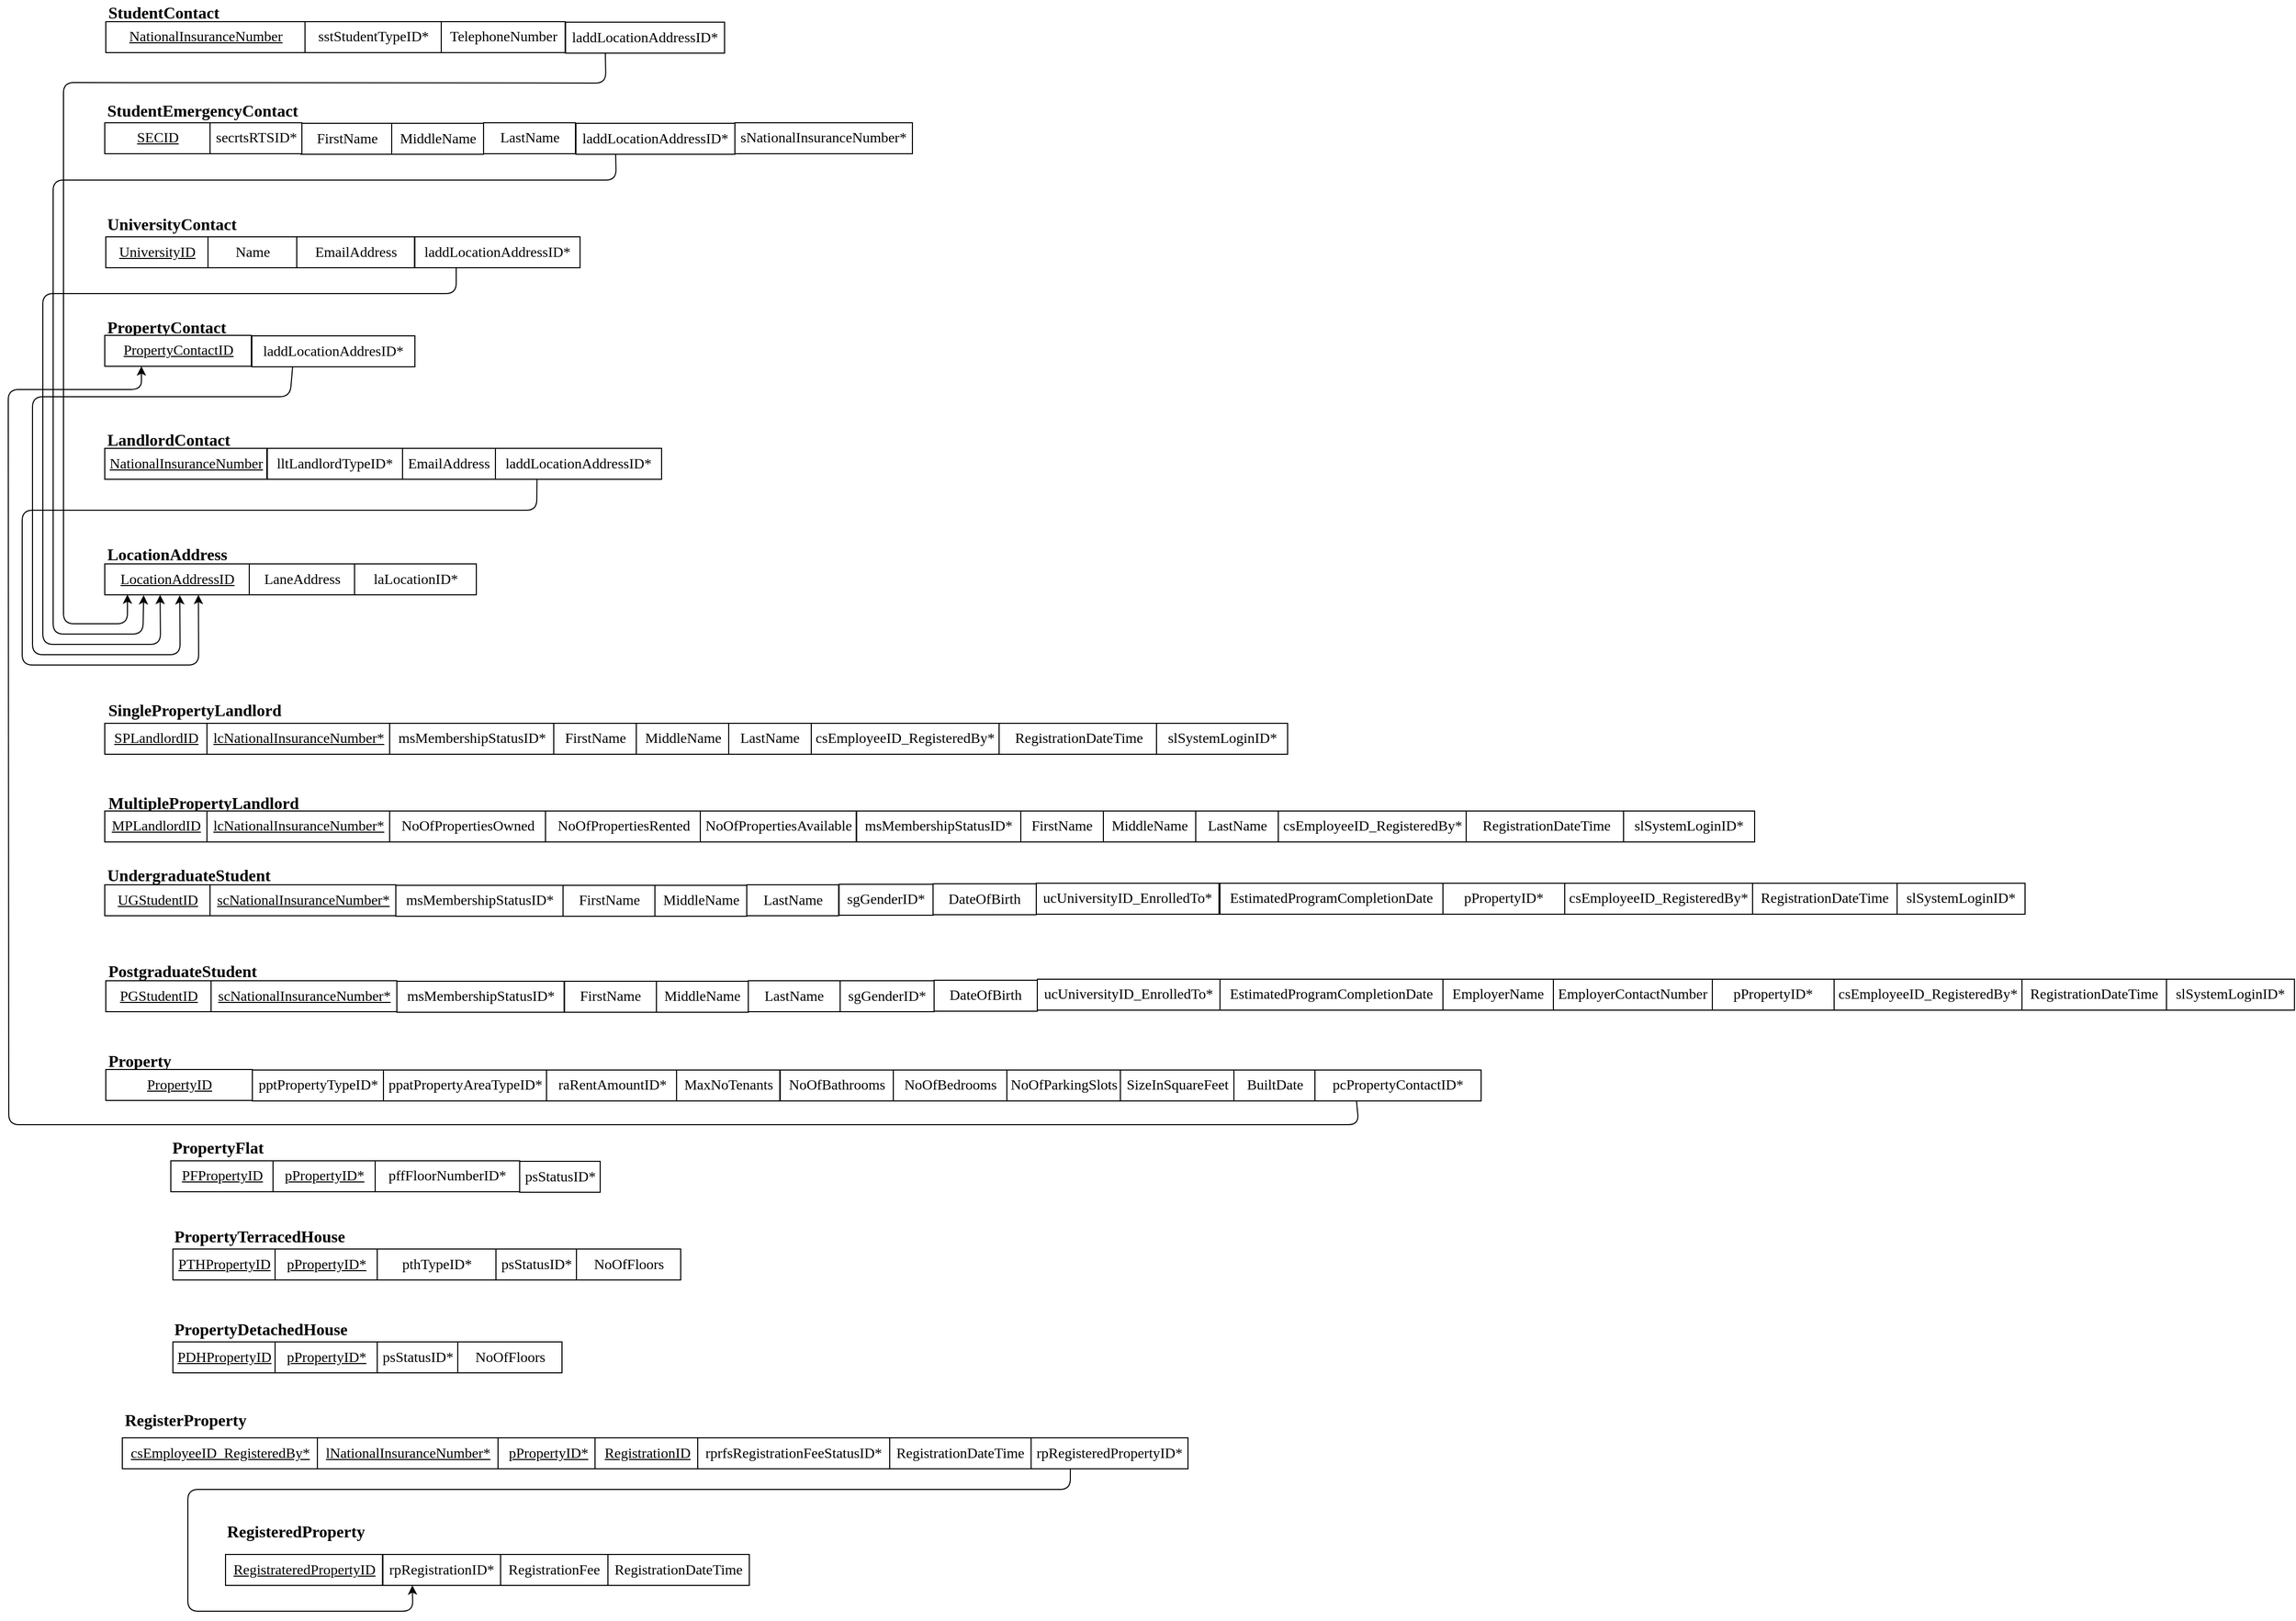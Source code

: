 <mxfile version="12.2.2" type="device" pages="1"><diagram id="bx-ZTYG9bVRK6xC262lA" name="Page-1"><mxGraphModel dx="2988" dy="1988" grid="1" gridSize="10" guides="1" tooltips="1" connect="1" arrows="1" fold="1" page="1" pageScale="1" pageWidth="2250" pageHeight="1600" math="0" shadow="0"><root><mxCell id="0"/><mxCell id="1" parent="0"/><mxCell id="YUfw-_Tl5xdvij3FZmts-1" value="&lt;font style=&quot;font-size: 16px&quot; face=&quot;Times New Roman&quot;&gt;StudentContact&lt;/font&gt;" style="text;html=1;resizable=0;points=[];autosize=1;align=left;verticalAlign=top;spacingTop=-4;fontSize=16;fontStyle=1" parent="1" vertex="1"><mxGeometry x="111.5" y="17" width="110" height="20" as="geometry"/></mxCell><mxCell id="YUfw-_Tl5xdvij3FZmts-2" value="&lt;u&gt;NationalInsuranceNumber&lt;/u&gt;" style="rounded=0;whiteSpace=wrap;html=1;fontSize=14;fontFamily=Times New Roman;" parent="1" vertex="1"><mxGeometry x="111.5" y="38" width="193" height="30" as="geometry"/></mxCell><mxCell id="YUfw-_Tl5xdvij3FZmts-3" value="FirstName" style="rounded=0;whiteSpace=wrap;html=1;fontSize=14;fontFamily=Times New Roman;" parent="1" vertex="1"><mxGeometry x="554.5" y="875" width="89" height="30" as="geometry"/></mxCell><mxCell id="YUfw-_Tl5xdvij3FZmts-4" value="MiddleName" style="rounded=0;whiteSpace=wrap;html=1;fontSize=14;fontFamily=Times New Roman;" parent="1" vertex="1"><mxGeometry x="643.5" y="875" width="89" height="30" as="geometry"/></mxCell><mxCell id="YUfw-_Tl5xdvij3FZmts-5" value="LastName" style="rounded=0;whiteSpace=wrap;html=1;fontSize=14;fontFamily=Times New Roman;" parent="1" vertex="1"><mxGeometry x="732.5" y="874.5" width="89" height="30" as="geometry"/></mxCell><mxCell id="YUfw-_Tl5xdvij3FZmts-6" value="TelephoneNumber" style="rounded=0;whiteSpace=wrap;html=1;fontSize=14;fontFamily=Times New Roman;" parent="1" vertex="1"><mxGeometry x="436.5" y="38" width="120" height="30" as="geometry"/></mxCell><mxCell id="YUfw-_Tl5xdvij3FZmts-7" value="DateOfBirth" style="rounded=0;whiteSpace=wrap;html=1;fontSize=14;fontFamily=Times New Roman;" parent="1" vertex="1"><mxGeometry x="913" y="873.5" width="100" height="30" as="geometry"/></mxCell><mxCell id="YUfw-_Tl5xdvij3FZmts-8" value="EstimatedProgramCompletionDate" style="rounded=0;whiteSpace=wrap;html=1;fontSize=14;fontFamily=Times New Roman;" parent="1" vertex="1"><mxGeometry x="1191" y="873" width="216" height="30" as="geometry"/></mxCell><mxCell id="YUfw-_Tl5xdvij3FZmts-9" value="laddLocationAddressID*" style="rounded=0;whiteSpace=wrap;html=1;fontSize=14;fontFamily=Times New Roman;" parent="1" vertex="1"><mxGeometry x="557" y="38.5" width="154" height="30" as="geometry"/></mxCell><mxCell id="YUfw-_Tl5xdvij3FZmts-10" value="msMembershipStatusID*" style="rounded=0;whiteSpace=wrap;html=1;fontSize=14;fontFamily=Times New Roman;" parent="1" vertex="1"><mxGeometry x="393.5" y="968" width="162" height="30" as="geometry"/></mxCell><mxCell id="YUfw-_Tl5xdvij3FZmts-11" value="ucUniversityID_EnrolledTo*" style="rounded=0;whiteSpace=wrap;html=1;fontSize=14;fontFamily=Times New Roman;" parent="1" vertex="1"><mxGeometry x="1014" y="966" width="177" height="30" as="geometry"/></mxCell><mxCell id="YUfw-_Tl5xdvij3FZmts-12" value="csEmployeeID_RegisteredBy*" style="rounded=0;whiteSpace=wrap;html=1;fontSize=14;fontFamily=Times New Roman;" parent="1" vertex="1"><mxGeometry x="1525" y="873" width="182" height="30" as="geometry"/></mxCell><mxCell id="YUfw-_Tl5xdvij3FZmts-13" value="RegistrationDateTime" style="rounded=0;whiteSpace=wrap;html=1;fontSize=14;fontFamily=Times New Roman;" parent="1" vertex="1"><mxGeometry x="1707" y="873" width="140" height="30" as="geometry"/></mxCell><mxCell id="YUfw-_Tl5xdvij3FZmts-14" value="slSystemLoginID*" style="rounded=0;whiteSpace=wrap;html=1;fontSize=14;fontFamily=Times New Roman;" parent="1" vertex="1"><mxGeometry x="1847" y="873" width="124" height="30" as="geometry"/></mxCell><mxCell id="YUfw-_Tl5xdvij3FZmts-15" value="sstStudentTypeID*" style="rounded=0;whiteSpace=wrap;html=1;fontSize=14;fontFamily=Times New Roman;" parent="1" vertex="1"><mxGeometry x="304.5" y="38" width="132" height="30" as="geometry"/></mxCell><mxCell id="YUfw-_Tl5xdvij3FZmts-16" value="sgGenderID*" style="rounded=0;whiteSpace=wrap;html=1;fontSize=14;fontFamily=Times New Roman;" parent="1" vertex="1"><mxGeometry x="822" y="874" width="91" height="30" as="geometry"/></mxCell><mxCell id="YUfw-_Tl5xdvij3FZmts-18" value="&lt;font style=&quot;font-size: 16px&quot; face=&quot;Times New Roman&quot;&gt;LocationAddress&lt;/font&gt;" style="text;html=1;resizable=0;points=[];autosize=1;align=left;verticalAlign=top;spacingTop=-4;fontSize=16;fontStyle=1" parent="1" vertex="1"><mxGeometry x="110.5" y="541.5" width="120" height="20" as="geometry"/></mxCell><mxCell id="YUfw-_Tl5xdvij3FZmts-19" value="&lt;u&gt;LocationAddressID&lt;/u&gt;" style="rounded=0;whiteSpace=wrap;html=1;fontSize=14;fontFamily=Times New Roman;" parent="1" vertex="1"><mxGeometry x="110.5" y="563.5" width="140" height="30" as="geometry"/></mxCell><mxCell id="YUfw-_Tl5xdvij3FZmts-20" value="laLocationID*" style="rounded=0;whiteSpace=wrap;html=1;fontSize=14;fontFamily=Times New Roman;" parent="1" vertex="1"><mxGeometry x="352.5" y="563.5" width="118" height="30" as="geometry"/></mxCell><mxCell id="YUfw-_Tl5xdvij3FZmts-21" value="" style="endArrow=classic;html=1;entryX=0.157;entryY=0.989;entryDx=0;entryDy=0;exitX=0.25;exitY=1;exitDx=0;exitDy=0;entryPerimeter=0;" parent="1" source="YUfw-_Tl5xdvij3FZmts-9" target="YUfw-_Tl5xdvij3FZmts-19" edge="1"><mxGeometry width="50" height="50" relative="1" as="geometry"><mxPoint x="280.5" y="261.5" as="sourcePoint"/><mxPoint x="330.5" y="211.5" as="targetPoint"/><Array as="points"><mxPoint x="596" y="97.5"/><mxPoint x="70.5" y="97"/><mxPoint x="70.5" y="621.5"/><mxPoint x="132.5" y="621.5"/></Array></mxGeometry></mxCell><mxCell id="YUfw-_Tl5xdvij3FZmts-22" value="&lt;font style=&quot;font-size: 16px&quot; face=&quot;Times New Roman&quot;&gt;StudentEmergencyContact&lt;/font&gt;" style="text;html=1;resizable=0;points=[];autosize=1;align=left;verticalAlign=top;spacingTop=-4;fontSize=16;fontStyle=1" parent="1" vertex="1"><mxGeometry x="110.5" y="111.5" width="190" height="20" as="geometry"/></mxCell><mxCell id="YUfw-_Tl5xdvij3FZmts-23" value="&lt;u&gt;SECID&lt;/u&gt;" style="rounded=0;whiteSpace=wrap;html=1;fontSize=14;fontFamily=Times New Roman;" parent="1" vertex="1"><mxGeometry x="110.5" y="136" width="102" height="30" as="geometry"/></mxCell><mxCell id="YUfw-_Tl5xdvij3FZmts-24" value="FirstName" style="rounded=0;whiteSpace=wrap;html=1;fontSize=14;fontFamily=Times New Roman;" parent="1" vertex="1"><mxGeometry x="300.5" y="136.5" width="89" height="30" as="geometry"/></mxCell><mxCell id="YUfw-_Tl5xdvij3FZmts-25" value="MiddleName" style="rounded=0;whiteSpace=wrap;html=1;fontSize=14;fontFamily=Times New Roman;" parent="1" vertex="1"><mxGeometry x="388.5" y="136.5" width="89" height="30" as="geometry"/></mxCell><mxCell id="YUfw-_Tl5xdvij3FZmts-26" value="LastName" style="rounded=0;whiteSpace=wrap;html=1;fontSize=14;fontFamily=Times New Roman;" parent="1" vertex="1"><mxGeometry x="477.5" y="136" width="89" height="30" as="geometry"/></mxCell><mxCell id="YUfw-_Tl5xdvij3FZmts-28" value="sNationalInsuranceNumber*" style="rounded=0;whiteSpace=wrap;html=1;fontSize=14;fontFamily=Times New Roman;" parent="1" vertex="1"><mxGeometry x="721" y="136" width="172" height="30" as="geometry"/></mxCell><mxCell id="YUfw-_Tl5xdvij3FZmts-29" value="secrtsRTSID*" style="rounded=0;whiteSpace=wrap;html=1;fontSize=14;fontFamily=Times New Roman;" parent="1" vertex="1"><mxGeometry x="212.5" y="136" width="89" height="30" as="geometry"/></mxCell><mxCell id="YUfw-_Tl5xdvij3FZmts-30" value="laddLocationAddressID*" style="rounded=0;whiteSpace=wrap;html=1;fontSize=14;fontFamily=Times New Roman;" parent="1" vertex="1"><mxGeometry x="567" y="136.5" width="154" height="30" as="geometry"/></mxCell><mxCell id="YUfw-_Tl5xdvij3FZmts-31" value="" style="endArrow=classic;html=1;exitX=0.25;exitY=1;exitDx=0;exitDy=0;entryX=0.269;entryY=1.011;entryDx=0;entryDy=0;entryPerimeter=0;" parent="1" source="YUfw-_Tl5xdvij3FZmts-30" target="YUfw-_Tl5xdvij3FZmts-19" edge="1"><mxGeometry width="50" height="50" relative="1" as="geometry"><mxPoint x="660.5" y="191.5" as="sourcePoint"/><mxPoint x="260.5" y="231.5" as="targetPoint"/><Array as="points"><mxPoint x="606" y="191.5"/><mxPoint x="60.5" y="191.5"/><mxPoint x="60.5" y="631.5"/><mxPoint x="147.5" y="631.5"/></Array></mxGeometry></mxCell><mxCell id="YUfw-_Tl5xdvij3FZmts-32" value="LaneAddress" style="rounded=0;whiteSpace=wrap;html=1;fontSize=14;fontFamily=Times New Roman;" parent="1" vertex="1"><mxGeometry x="250.5" y="563.5" width="102" height="30" as="geometry"/></mxCell><mxCell id="YUfw-_Tl5xdvij3FZmts-33" value="&lt;u&gt;UniversityID&lt;/u&gt;" style="rounded=0;whiteSpace=wrap;html=1;fontSize=14;fontFamily=Times New Roman;" parent="1" vertex="1"><mxGeometry x="111.5" y="246.5" width="99" height="30" as="geometry"/></mxCell><mxCell id="YUfw-_Tl5xdvij3FZmts-34" value="&lt;font style=&quot;font-size: 16px&quot; face=&quot;Times New Roman&quot;&gt;UniversityContact&lt;/font&gt;" style="text;html=1;resizable=0;points=[];autosize=1;align=left;verticalAlign=top;spacingTop=-4;fontSize=16;fontStyle=1" parent="1" vertex="1"><mxGeometry x="110.5" y="221.5" width="130" height="20" as="geometry"/></mxCell><mxCell id="YUfw-_Tl5xdvij3FZmts-35" value="Name" style="rounded=0;whiteSpace=wrap;html=1;fontSize=14;fontFamily=Times New Roman;" parent="1" vertex="1"><mxGeometry x="210.5" y="246.5" width="86" height="30" as="geometry"/></mxCell><mxCell id="YUfw-_Tl5xdvij3FZmts-36" value="EmailAddress" style="rounded=0;whiteSpace=wrap;html=1;fontSize=14;fontFamily=Times New Roman;" parent="1" vertex="1"><mxGeometry x="296.5" y="246.5" width="114" height="30" as="geometry"/></mxCell><mxCell id="YUfw-_Tl5xdvij3FZmts-38" value="laddLocationAddressID*" style="rounded=0;whiteSpace=wrap;html=1;fontSize=14;fontFamily=Times New Roman;" parent="1" vertex="1"><mxGeometry x="411" y="246.5" width="160" height="30" as="geometry"/></mxCell><mxCell id="YUfw-_Tl5xdvij3FZmts-39" value="" style="endArrow=classic;html=1;exitX=0.25;exitY=1;exitDx=0;exitDy=0;entryX=0.383;entryY=1;entryDx=0;entryDy=0;entryPerimeter=0;" parent="1" source="YUfw-_Tl5xdvij3FZmts-38" target="YUfw-_Tl5xdvij3FZmts-19" edge="1"><mxGeometry width="50" height="50" relative="1" as="geometry"><mxPoint x="360.5" y="351.5" as="sourcePoint"/><mxPoint x="470.5" y="371.5" as="targetPoint"/><Array as="points"><mxPoint x="451" y="301.5"/><mxPoint x="50.5" y="301.5"/><mxPoint x="50.5" y="641.5"/><mxPoint x="164.5" y="641.5"/></Array></mxGeometry></mxCell><mxCell id="YUfw-_Tl5xdvij3FZmts-76" value="&lt;font style=&quot;font-size: 16px&quot; face=&quot;Times New Roman&quot;&gt;PropertyContact&lt;/font&gt;" style="text;html=1;resizable=0;points=[];autosize=1;align=left;verticalAlign=top;spacingTop=-4;fontSize=16;fontStyle=1" parent="1" vertex="1"><mxGeometry x="110.5" y="321.5" width="120" height="20" as="geometry"/></mxCell><mxCell id="YUfw-_Tl5xdvij3FZmts-77" value="&lt;u&gt;PropertyContactID&lt;/u&gt;" style="rounded=0;whiteSpace=wrap;html=1;fontSize=14;fontFamily=Times New Roman;" parent="1" vertex="1"><mxGeometry x="110.5" y="342" width="142" height="30" as="geometry"/></mxCell><mxCell id="YUfw-_Tl5xdvij3FZmts-90" value="laddLocationAddresID*" style="rounded=0;whiteSpace=wrap;html=1;fontSize=14;fontFamily=Times New Roman;" parent="1" vertex="1"><mxGeometry x="253" y="342.5" width="158" height="30" as="geometry"/></mxCell><mxCell id="YUfw-_Tl5xdvij3FZmts-91" value="" style="endArrow=classic;html=1;exitX=0.25;exitY=1;exitDx=0;exitDy=0;entryX=0.519;entryY=1.011;entryDx=0;entryDy=0;entryPerimeter=0;" parent="1" source="YUfw-_Tl5xdvij3FZmts-90" target="YUfw-_Tl5xdvij3FZmts-19" edge="1"><mxGeometry width="50" height="50" relative="1" as="geometry"><mxPoint x="1150.5" y="441.5" as="sourcePoint"/><mxPoint x="200.5" y="621.5" as="targetPoint"/><Array as="points"><mxPoint x="290" y="401.5"/><mxPoint x="40.5" y="401.5"/><mxPoint x="40.5" y="651.5"/><mxPoint x="183.5" y="651.5"/></Array></mxGeometry></mxCell><mxCell id="YUfw-_Tl5xdvij3FZmts-92" value="&lt;font face=&quot;Times New Roman&quot;&gt;LandlordContact&lt;/font&gt;" style="text;html=1;resizable=0;points=[];autosize=1;align=left;verticalAlign=top;spacingTop=-4;fontSize=16;fontStyle=1" parent="1" vertex="1"><mxGeometry x="110.5" y="430.5" width="120" height="20" as="geometry"/></mxCell><mxCell id="YUfw-_Tl5xdvij3FZmts-93" value="&lt;u&gt;NationalInsuranceNumber&lt;/u&gt;" style="rounded=0;whiteSpace=wrap;html=1;fontSize=14;fontFamily=Times New Roman;" parent="1" vertex="1"><mxGeometry x="110.5" y="451.5" width="157" height="30" as="geometry"/></mxCell><mxCell id="YUfw-_Tl5xdvij3FZmts-97" value="EmailAddress" style="rounded=0;whiteSpace=wrap;html=1;fontSize=14;fontFamily=Times New Roman;" parent="1" vertex="1"><mxGeometry x="399" y="451.5" width="90" height="30" as="geometry"/></mxCell><mxCell id="YUfw-_Tl5xdvij3FZmts-100" value="laddLocationAddressID*" style="rounded=0;whiteSpace=wrap;html=1;fontSize=14;fontFamily=Times New Roman;" parent="1" vertex="1"><mxGeometry x="489" y="451.5" width="161" height="30" as="geometry"/></mxCell><mxCell id="YUfw-_Tl5xdvij3FZmts-103" value="lltLandlordTypeID*" style="rounded=0;whiteSpace=wrap;html=1;fontSize=14;fontFamily=Times New Roman;" parent="1" vertex="1"><mxGeometry x="268" y="451.5" width="131" height="30" as="geometry"/></mxCell><mxCell id="YUfw-_Tl5xdvij3FZmts-105" value="" style="endArrow=classic;html=1;exitX=0.25;exitY=1;exitDx=0;exitDy=0;entryX=0.648;entryY=1;entryDx=0;entryDy=0;entryPerimeter=0;" parent="1" source="YUfw-_Tl5xdvij3FZmts-100" target="YUfw-_Tl5xdvij3FZmts-19" edge="1"><mxGeometry width="50" height="50" relative="1" as="geometry"><mxPoint x="900.5" y="581.5" as="sourcePoint"/><mxPoint x="220.5" y="661.5" as="targetPoint"/><Array as="points"><mxPoint x="529" y="511.5"/><mxPoint x="30.5" y="511.5"/><mxPoint x="30.5" y="661.5"/><mxPoint x="201.5" y="661.5"/></Array></mxGeometry></mxCell><mxCell id="YUfw-_Tl5xdvij3FZmts-106" value="EmployerName" style="rounded=0;whiteSpace=wrap;html=1;fontSize=14;fontFamily=Times New Roman;" parent="1" vertex="1"><mxGeometry x="1407" y="966" width="107" height="30" as="geometry"/></mxCell><mxCell id="YUfw-_Tl5xdvij3FZmts-107" value="EmployerContactNumber" style="rounded=0;whiteSpace=wrap;html=1;fontSize=14;fontFamily=Times New Roman;" parent="1" vertex="1"><mxGeometry x="1514" y="966" width="154" height="30" as="geometry"/></mxCell><mxCell id="YUfw-_Tl5xdvij3FZmts-108" value="&lt;font style=&quot;font-size: 16px&quot; face=&quot;Times New Roman&quot;&gt;UndergraduateStudent&lt;/font&gt;" style="text;html=1;resizable=0;points=[];autosize=1;align=left;verticalAlign=top;spacingTop=-4;fontSize=16;fontStyle=1" parent="1" vertex="1"><mxGeometry x="110.5" y="853" width="160" height="20" as="geometry"/></mxCell><mxCell id="YUfw-_Tl5xdvij3FZmts-109" value="&lt;u&gt;UGStudentID&lt;/u&gt;" style="rounded=0;whiteSpace=wrap;html=1;fontSize=14;fontFamily=Times New Roman;" parent="1" vertex="1"><mxGeometry x="110.5" y="874.5" width="102" height="30" as="geometry"/></mxCell><mxCell id="YUfw-_Tl5xdvij3FZmts-110" value="&lt;span&gt;scNationalInsuranceNumber*&lt;/span&gt;" style="rounded=0;whiteSpace=wrap;html=1;fontSize=14;fontFamily=Times New Roman;fontStyle=4" parent="1" vertex="1"><mxGeometry x="212.5" y="874.5" width="180" height="30" as="geometry"/></mxCell><mxCell id="YUfw-_Tl5xdvij3FZmts-111" value="&lt;font style=&quot;font-size: 16px&quot; face=&quot;Times New Roman&quot;&gt;PostgraduateStudent&lt;/font&gt;" style="text;html=1;resizable=0;points=[];autosize=1;align=left;verticalAlign=top;spacingTop=-4;fontSize=16;fontStyle=1" parent="1" vertex="1"><mxGeometry x="111.5" y="946" width="150" height="20" as="geometry"/></mxCell><mxCell id="YUfw-_Tl5xdvij3FZmts-112" value="&lt;u&gt;PGStudentID&lt;/u&gt;" style="rounded=0;whiteSpace=wrap;html=1;fontSize=14;fontFamily=Times New Roman;" parent="1" vertex="1"><mxGeometry x="111.5" y="967.5" width="102" height="30" as="geometry"/></mxCell><mxCell id="YUfw-_Tl5xdvij3FZmts-113" value="&lt;span&gt;scNationalInsuranceNumber*&lt;/span&gt;" style="rounded=0;whiteSpace=wrap;html=1;fontSize=14;fontFamily=Times New Roman;fontStyle=4" parent="1" vertex="1"><mxGeometry x="213.5" y="967.5" width="180" height="30" as="geometry"/></mxCell><mxCell id="YUfw-_Tl5xdvij3FZmts-114" value="FirstName" style="rounded=0;whiteSpace=wrap;html=1;fontSize=14;fontFamily=Times New Roman;" parent="1" vertex="1"><mxGeometry x="556" y="968" width="89" height="30" as="geometry"/></mxCell><mxCell id="YUfw-_Tl5xdvij3FZmts-115" value="MiddleName" style="rounded=0;whiteSpace=wrap;html=1;fontSize=14;fontFamily=Times New Roman;" parent="1" vertex="1"><mxGeometry x="645" y="968" width="89" height="30" as="geometry"/></mxCell><mxCell id="YUfw-_Tl5xdvij3FZmts-116" value="LastName" style="rounded=0;whiteSpace=wrap;html=1;fontSize=14;fontFamily=Times New Roman;" parent="1" vertex="1"><mxGeometry x="734" y="967.5" width="89" height="30" as="geometry"/></mxCell><mxCell id="YUfw-_Tl5xdvij3FZmts-118" value="DateOfBirth" style="rounded=0;whiteSpace=wrap;html=1;fontSize=14;fontFamily=Times New Roman;" parent="1" vertex="1"><mxGeometry x="914" y="967" width="100" height="30" as="geometry"/></mxCell><mxCell id="YUfw-_Tl5xdvij3FZmts-119" value="sgGenderID*" style="rounded=0;whiteSpace=wrap;html=1;fontSize=14;fontFamily=Times New Roman;" parent="1" vertex="1"><mxGeometry x="823" y="967.5" width="91" height="30" as="geometry"/></mxCell><mxCell id="YUfw-_Tl5xdvij3FZmts-120" value="msMembershipStatusID*" style="rounded=0;whiteSpace=wrap;html=1;fontSize=14;fontFamily=Times New Roman;" parent="1" vertex="1"><mxGeometry x="392.5" y="875" width="162" height="30" as="geometry"/></mxCell><mxCell id="YUfw-_Tl5xdvij3FZmts-121" value="ucUniversityID_EnrolledTo*" style="rounded=0;whiteSpace=wrap;html=1;fontSize=14;fontFamily=Times New Roman;" parent="1" vertex="1"><mxGeometry x="1013" y="873" width="177" height="30" as="geometry"/></mxCell><mxCell id="YUfw-_Tl5xdvij3FZmts-122" value="EstimatedProgramCompletionDate" style="rounded=0;whiteSpace=wrap;html=1;fontSize=14;fontFamily=Times New Roman;" parent="1" vertex="1"><mxGeometry x="1191" y="966" width="216" height="30" as="geometry"/></mxCell><mxCell id="YUfw-_Tl5xdvij3FZmts-123" value="csEmployeeID_RegisteredBy*" style="rounded=0;whiteSpace=wrap;html=1;fontSize=14;fontFamily=Times New Roman;" parent="1" vertex="1"><mxGeometry x="1786" y="966" width="182" height="30" as="geometry"/></mxCell><mxCell id="YUfw-_Tl5xdvij3FZmts-124" value="RegistrationDateTime" style="rounded=0;whiteSpace=wrap;html=1;fontSize=14;fontFamily=Times New Roman;" parent="1" vertex="1"><mxGeometry x="1968" y="966" width="140" height="30" as="geometry"/></mxCell><mxCell id="YUfw-_Tl5xdvij3FZmts-125" value="slSystemLoginID*" style="rounded=0;whiteSpace=wrap;html=1;fontSize=14;fontFamily=Times New Roman;" parent="1" vertex="1"><mxGeometry x="2108" y="966" width="124" height="30" as="geometry"/></mxCell><mxCell id="YUfw-_Tl5xdvij3FZmts-126" value="&lt;font style=&quot;font-size: 16px&quot; face=&quot;Times New Roman&quot;&gt;Property&lt;/font&gt;" style="text;html=1;resizable=0;points=[];autosize=1;align=left;verticalAlign=top;spacingTop=-4;fontSize=16;fontStyle=1" parent="1" vertex="1"><mxGeometry x="111.5" y="1033" width="70" height="20" as="geometry"/></mxCell><mxCell id="YUfw-_Tl5xdvij3FZmts-127" value="&lt;u&gt;PropertyID&lt;/u&gt;" style="rounded=0;whiteSpace=wrap;html=1;fontSize=14;fontFamily=Times New Roman;" parent="1" vertex="1"><mxGeometry x="111.5" y="1053.5" width="142" height="30" as="geometry"/></mxCell><mxCell id="YUfw-_Tl5xdvij3FZmts-128" value="psStatusID*" style="rounded=0;whiteSpace=wrap;html=1;fontSize=14;fontFamily=Times New Roman;" parent="1" vertex="1"><mxGeometry x="512.5" y="1142.5" width="78" height="30" as="geometry"/></mxCell><mxCell id="YUfw-_Tl5xdvij3FZmts-129" value="raRentAmountID*" style="rounded=0;whiteSpace=wrap;html=1;fontSize=14;fontFamily=Times New Roman;" parent="1" vertex="1"><mxGeometry x="538.5" y="1054" width="127" height="30" as="geometry"/></mxCell><mxCell id="YUfw-_Tl5xdvij3FZmts-130" value="MaxNoTenants" style="rounded=0;whiteSpace=wrap;html=1;fontSize=14;fontFamily=Times New Roman;" parent="1" vertex="1"><mxGeometry x="664.5" y="1054" width="100" height="30" as="geometry"/></mxCell><mxCell id="YUfw-_Tl5xdvij3FZmts-131" value="NoOfBathrooms" style="rounded=0;whiteSpace=wrap;html=1;fontSize=14;fontFamily=Times New Roman;" parent="1" vertex="1"><mxGeometry x="765" y="1054" width="110" height="30" as="geometry"/></mxCell><mxCell id="YUfw-_Tl5xdvij3FZmts-132" value="NoOfBedrooms" style="rounded=0;whiteSpace=wrap;html=1;fontSize=14;fontFamily=Times New Roman;" parent="1" vertex="1"><mxGeometry x="874.5" y="1054" width="110" height="30" as="geometry"/></mxCell><mxCell id="YUfw-_Tl5xdvij3FZmts-133" value="ppatPropertyAreaTypeID*" style="rounded=0;whiteSpace=wrap;html=1;fontSize=14;fontFamily=Times New Roman;" parent="1" vertex="1"><mxGeometry x="380.5" y="1054" width="158" height="30" as="geometry"/></mxCell><mxCell id="YUfw-_Tl5xdvij3FZmts-134" value="NoOfParkingSlots" style="rounded=0;whiteSpace=wrap;html=1;fontSize=14;fontFamily=Times New Roman;" parent="1" vertex="1"><mxGeometry x="984.5" y="1054" width="110" height="30" as="geometry"/></mxCell><mxCell id="YUfw-_Tl5xdvij3FZmts-136" value="SizeInSquareFeet" style="rounded=0;whiteSpace=wrap;html=1;fontSize=14;fontFamily=Times New Roman;" parent="1" vertex="1"><mxGeometry x="1094.5" y="1054" width="110" height="30" as="geometry"/></mxCell><mxCell id="YUfw-_Tl5xdvij3FZmts-137" value="pptPropertyTypeID*" style="rounded=0;whiteSpace=wrap;html=1;fontSize=14;fontFamily=Times New Roman;" parent="1" vertex="1"><mxGeometry x="253.5" y="1054" width="127" height="30" as="geometry"/></mxCell><mxCell id="YUfw-_Tl5xdvij3FZmts-138" value="BuiltDate" style="rounded=0;whiteSpace=wrap;html=1;fontSize=14;fontFamily=Times New Roman;" parent="1" vertex="1"><mxGeometry x="1204.5" y="1054" width="79" height="30" as="geometry"/></mxCell><mxCell id="YUfw-_Tl5xdvij3FZmts-140" value="&lt;u&gt;PFPropertyID&lt;/u&gt;" style="rounded=0;whiteSpace=wrap;html=1;fontSize=14;fontFamily=Times New Roman;" parent="1" vertex="1"><mxGeometry x="174.5" y="1142" width="99" height="30" as="geometry"/></mxCell><mxCell id="YUfw-_Tl5xdvij3FZmts-141" value="&lt;font style=&quot;font-size: 16px&quot; face=&quot;Times New Roman&quot;&gt;PropertyFlat&lt;/font&gt;" style="text;html=1;resizable=0;points=[];autosize=1;align=left;verticalAlign=top;spacingTop=-4;fontSize=16;fontStyle=1" parent="1" vertex="1"><mxGeometry x="173.5" y="1117" width="100" height="20" as="geometry"/></mxCell><mxCell id="YUfw-_Tl5xdvij3FZmts-142" value="pffFloorNumberID*" style="rounded=0;whiteSpace=wrap;html=1;fontSize=14;fontFamily=Times New Roman;" parent="1" vertex="1"><mxGeometry x="371.5" y="1142" width="141" height="30" as="geometry"/></mxCell><mxCell id="YUfw-_Tl5xdvij3FZmts-143" value="&lt;span&gt;pPropertyID*&lt;/span&gt;" style="rounded=0;whiteSpace=wrap;html=1;fontSize=14;fontFamily=Times New Roman;fontStyle=4" parent="1" vertex="1"><mxGeometry x="273.5" y="1142" width="99" height="30" as="geometry"/></mxCell><mxCell id="YUfw-_Tl5xdvij3FZmts-144" value="&lt;u&gt;PTHPropertyID&lt;/u&gt;" style="rounded=0;whiteSpace=wrap;html=1;fontSize=14;fontFamily=Times New Roman;" parent="1" vertex="1"><mxGeometry x="176.5" y="1227.5" width="99" height="30" as="geometry"/></mxCell><mxCell id="YUfw-_Tl5xdvij3FZmts-145" value="&lt;font style=&quot;font-size: 16px&quot; face=&quot;Times New Roman&quot;&gt;PropertyTerracedHouse&lt;/font&gt;" style="text;html=1;resizable=0;points=[];autosize=1;align=left;verticalAlign=top;spacingTop=-4;fontSize=16;fontStyle=1" parent="1" vertex="1"><mxGeometry x="175.5" y="1202.5" width="170" height="20" as="geometry"/></mxCell><mxCell id="YUfw-_Tl5xdvij3FZmts-146" value="pthTypeID*" style="rounded=0;whiteSpace=wrap;html=1;fontSize=14;fontFamily=Times New Roman;" parent="1" vertex="1"><mxGeometry x="374.5" y="1227.5" width="115" height="30" as="geometry"/></mxCell><mxCell id="YUfw-_Tl5xdvij3FZmts-147" value="&lt;span&gt;pPropertyID*&lt;/span&gt;" style="rounded=0;whiteSpace=wrap;html=1;fontSize=14;fontFamily=Times New Roman;fontStyle=4" parent="1" vertex="1"><mxGeometry x="275.5" y="1227.5" width="99" height="30" as="geometry"/></mxCell><mxCell id="YUfw-_Tl5xdvij3FZmts-148" value="&lt;u&gt;PDHPropertyID&lt;/u&gt;" style="rounded=0;whiteSpace=wrap;html=1;fontSize=14;fontFamily=Times New Roman;" parent="1" vertex="1"><mxGeometry x="176.5" y="1317.5" width="99" height="30" as="geometry"/></mxCell><mxCell id="YUfw-_Tl5xdvij3FZmts-149" value="&lt;font style=&quot;font-size: 16px&quot; face=&quot;Times New Roman&quot;&gt;PropertyDetachedHouse&lt;/font&gt;" style="text;html=1;resizable=0;points=[];autosize=1;align=left;verticalAlign=top;spacingTop=-4;fontSize=16;fontStyle=1" parent="1" vertex="1"><mxGeometry x="175.5" y="1292.5" width="170" height="20" as="geometry"/></mxCell><mxCell id="YUfw-_Tl5xdvij3FZmts-150" value="&lt;span&gt;pPropertyID*&lt;/span&gt;" style="rounded=0;whiteSpace=wrap;html=1;fontSize=14;fontFamily=Times New Roman;fontStyle=4" parent="1" vertex="1"><mxGeometry x="275.5" y="1317.5" width="99" height="30" as="geometry"/></mxCell><mxCell id="YUfw-_Tl5xdvij3FZmts-151" value="psStatusID*" style="rounded=0;whiteSpace=wrap;html=1;fontSize=14;fontFamily=Times New Roman;" parent="1" vertex="1"><mxGeometry x="489.5" y="1227.5" width="78" height="30" as="geometry"/></mxCell><mxCell id="YUfw-_Tl5xdvij3FZmts-152" value="NoOfFloors" style="rounded=0;whiteSpace=wrap;html=1;fontSize=14;fontFamily=Times New Roman;" parent="1" vertex="1"><mxGeometry x="567.5" y="1227.5" width="101" height="30" as="geometry"/></mxCell><mxCell id="YUfw-_Tl5xdvij3FZmts-153" value="psStatusID*" style="rounded=0;whiteSpace=wrap;html=1;fontSize=14;fontFamily=Times New Roman;" parent="1" vertex="1"><mxGeometry x="374.5" y="1317.5" width="78" height="30" as="geometry"/></mxCell><mxCell id="YUfw-_Tl5xdvij3FZmts-154" value="NoOfFloors" style="rounded=0;whiteSpace=wrap;html=1;fontSize=14;fontFamily=Times New Roman;" parent="1" vertex="1"><mxGeometry x="452.5" y="1317.5" width="101" height="30" as="geometry"/></mxCell><mxCell id="YUfw-_Tl5xdvij3FZmts-155" value="&lt;span&gt;csEmployeeID_RegisteredBy*&lt;br&gt;&lt;/span&gt;" style="rounded=0;whiteSpace=wrap;html=1;fontSize=14;fontFamily=Times New Roman;fontStyle=4" parent="1" vertex="1"><mxGeometry x="127.5" y="1410.5" width="189" height="30" as="geometry"/></mxCell><mxCell id="YUfw-_Tl5xdvij3FZmts-156" value="lNationalInsuranceNumber*" style="rounded=0;whiteSpace=wrap;html=1;fontSize=14;fontFamily=Times New Roman;fontStyle=4" parent="1" vertex="1"><mxGeometry x="316.5" y="1410.5" width="175" height="30" as="geometry"/></mxCell><mxCell id="YUfw-_Tl5xdvij3FZmts-157" value="pPropertyID*" style="rounded=0;whiteSpace=wrap;html=1;fontSize=14;fontFamily=Times New Roman;fontStyle=4" parent="1" vertex="1"><mxGeometry x="491.5" y="1410.5" width="97" height="30" as="geometry"/></mxCell><mxCell id="YUfw-_Tl5xdvij3FZmts-158" value="&lt;font face=&quot;Times New Roman&quot;&gt;RegisterProperty&lt;/font&gt;" style="text;html=1;resizable=0;points=[];autosize=1;align=left;verticalAlign=top;spacingTop=-4;fontSize=16;fontStyle=1" parent="1" vertex="1"><mxGeometry x="127.5" y="1380.5" width="120" height="20" as="geometry"/></mxCell><mxCell id="YUfw-_Tl5xdvij3FZmts-159" value="&lt;u&gt;RegistrationID&lt;/u&gt;" style="rounded=0;whiteSpace=wrap;html=1;fontSize=14;fontFamily=Times New Roman;fontStyle=0" parent="1" vertex="1"><mxGeometry x="585.5" y="1410.5" width="101" height="30" as="geometry"/></mxCell><mxCell id="YUfw-_Tl5xdvij3FZmts-160" value="RegistrationFee" style="rounded=0;whiteSpace=wrap;html=1;fontSize=14;fontFamily=Times New Roman;fontStyle=0" parent="1" vertex="1"><mxGeometry x="494" y="1523.5" width="104" height="30" as="geometry"/></mxCell><mxCell id="YUfw-_Tl5xdvij3FZmts-161" value="rprfsRegistrationFeeStatusID*" style="rounded=0;whiteSpace=wrap;html=1;fontSize=14;fontFamily=Times New Roman;fontStyle=0" parent="1" vertex="1"><mxGeometry x="685" y="1410.5" width="186" height="30" as="geometry"/></mxCell><mxCell id="YUfw-_Tl5xdvij3FZmts-162" value="RegistrationDateTime" style="rounded=0;whiteSpace=wrap;html=1;fontSize=14;fontFamily=Times New Roman;fontStyle=0" parent="1" vertex="1"><mxGeometry x="871" y="1410.5" width="137" height="30" as="geometry"/></mxCell><mxCell id="YUfw-_Tl5xdvij3FZmts-165" value="&lt;font face=&quot;Times New Roman&quot;&gt;RegisteredProperty&lt;/font&gt;" style="text;html=1;resizable=0;points=[];autosize=1;align=left;verticalAlign=top;spacingTop=-4;fontSize=16;fontStyle=1" parent="1" vertex="1"><mxGeometry x="226.5" y="1488.5" width="140" height="20" as="geometry"/></mxCell><mxCell id="YUfw-_Tl5xdvij3FZmts-166" value="&lt;u&gt;RegistrateredPropertyID&lt;/u&gt;" style="rounded=0;whiteSpace=wrap;html=1;fontSize=14;fontFamily=Times New Roman;fontStyle=0" parent="1" vertex="1"><mxGeometry x="227.5" y="1523.5" width="152" height="30" as="geometry"/></mxCell><mxCell id="YUfw-_Tl5xdvij3FZmts-168" value="RegistrationDateTime" style="rounded=0;whiteSpace=wrap;html=1;fontSize=14;fontFamily=Times New Roman;fontStyle=0" parent="1" vertex="1"><mxGeometry x="598" y="1523.5" width="137" height="30" as="geometry"/></mxCell><mxCell id="YUfw-_Tl5xdvij3FZmts-171" value="pcPropertyContactID*" style="rounded=0;whiteSpace=wrap;html=1;fontSize=14;fontFamily=Times New Roman;" parent="1" vertex="1"><mxGeometry x="1283" y="1054" width="161" height="30" as="geometry"/></mxCell><mxCell id="YUfw-_Tl5xdvij3FZmts-172" value="" style="endArrow=classic;html=1;exitX=0.25;exitY=1;exitDx=0;exitDy=0;entryX=0.25;entryY=1;entryDx=0;entryDy=0;" parent="1" source="YUfw-_Tl5xdvij3FZmts-171" target="YUfw-_Tl5xdvij3FZmts-77" edge="1"><mxGeometry width="50" height="50" relative="1" as="geometry"><mxPoint x="1007" y="984.5" as="sourcePoint"/><mxPoint x="1057" y="934.5" as="targetPoint"/><Array as="points"><mxPoint x="1325.5" y="1107"/><mxPoint x="17.5" y="1107"/><mxPoint x="17" y="394.5"/><mxPoint x="146" y="394.5"/></Array></mxGeometry></mxCell><mxCell id="YUfw-_Tl5xdvij3FZmts-173" value="rpRegisteredPropertyID*" style="rounded=0;whiteSpace=wrap;html=1;fontSize=14;fontFamily=Times New Roman;fontStyle=0" parent="1" vertex="1"><mxGeometry x="1008" y="1410.5" width="152" height="30" as="geometry"/></mxCell><mxCell id="YUfw-_Tl5xdvij3FZmts-176" value="" style="endArrow=classic;html=1;entryX=0.25;entryY=1;entryDx=0;entryDy=0;exitX=0.25;exitY=1;exitDx=0;exitDy=0;" parent="1" source="YUfw-_Tl5xdvij3FZmts-173" target="TvkAyDl2c5o77ufVFJ5x-1" edge="1"><mxGeometry width="50" height="50" relative="1" as="geometry"><mxPoint x="19.5" y="1610.5" as="sourcePoint"/><mxPoint x="69.5" y="1560.5" as="targetPoint"/><Array as="points"><mxPoint x="1046" y="1460.5"/><mxPoint x="191" y="1460.5"/><mxPoint x="191" y="1578.5"/><mxPoint x="409" y="1578.5"/></Array></mxGeometry></mxCell><mxCell id="BuiUq0fnBM09lyFmMPv6-3" value="FirstName" style="rounded=0;whiteSpace=wrap;html=1;fontSize=14;fontFamily=Times New Roman;" parent="1" vertex="1"><mxGeometry x="545.5" y="718" width="80" height="30" as="geometry"/></mxCell><mxCell id="BuiUq0fnBM09lyFmMPv6-4" value="MiddleName" style="rounded=0;whiteSpace=wrap;html=1;fontSize=14;fontFamily=Times New Roman;" parent="1" vertex="1"><mxGeometry x="625.5" y="718" width="90" height="30" as="geometry"/></mxCell><mxCell id="BuiUq0fnBM09lyFmMPv6-5" value="LastName" style="rounded=0;whiteSpace=wrap;html=1;fontSize=14;fontFamily=Times New Roman;" parent="1" vertex="1"><mxGeometry x="715" y="718" width="80" height="30" as="geometry"/></mxCell><mxCell id="BuiUq0fnBM09lyFmMPv6-7" value="msMembershipStatusID*" style="rounded=0;whiteSpace=wrap;html=1;fontSize=14;fontFamily=Times New Roman;" parent="1" vertex="1"><mxGeometry x="386.5" y="718" width="159" height="30" as="geometry"/></mxCell><mxCell id="BuiUq0fnBM09lyFmMPv6-9" value="csEmployeeID_RegisteredBy*" style="rounded=0;whiteSpace=wrap;html=1;fontSize=14;fontFamily=Times New Roman;" parent="1" vertex="1"><mxGeometry x="795" y="718" width="182" height="30" as="geometry"/></mxCell><mxCell id="BuiUq0fnBM09lyFmMPv6-10" value="RegistrationDateTime" style="rounded=0;whiteSpace=wrap;html=1;fontSize=14;fontFamily=Times New Roman;" parent="1" vertex="1"><mxGeometry x="977" y="718" width="155" height="30" as="geometry"/></mxCell><mxCell id="BuiUq0fnBM09lyFmMPv6-12" value="slSystemLoginID*" style="rounded=0;whiteSpace=wrap;html=1;fontSize=14;fontFamily=Times New Roman;" parent="1" vertex="1"><mxGeometry x="1129.5" y="718" width="127" height="30" as="geometry"/></mxCell><mxCell id="BuiUq0fnBM09lyFmMPv6-22" value="&lt;font face=&quot;Times New Roman&quot;&gt;SinglePropertyLandlord&lt;/font&gt;" style="text;html=1;resizable=0;points=[];autosize=1;align=left;verticalAlign=top;spacingTop=-4;fontSize=16;fontStyle=1" parent="1" vertex="1"><mxGeometry x="111.5" y="693" width="170" height="20" as="geometry"/></mxCell><mxCell id="BuiUq0fnBM09lyFmMPv6-23" value="&lt;font face=&quot;Times New Roman&quot;&gt;MultiplePropertyLandlord&lt;/font&gt;" style="text;html=1;resizable=0;points=[];autosize=1;align=left;verticalAlign=top;spacingTop=-4;fontSize=16;fontStyle=1" parent="1" vertex="1"><mxGeometry x="111.5" y="783" width="180" height="20" as="geometry"/></mxCell><mxCell id="BuiUq0fnBM09lyFmMPv6-24" value="NoOfPropertiesOwned" style="rounded=0;whiteSpace=wrap;html=1;fontSize=14;fontFamily=Times New Roman;" parent="1" vertex="1"><mxGeometry x="386.5" y="803" width="151" height="30" as="geometry"/></mxCell><mxCell id="BuiUq0fnBM09lyFmMPv6-25" value="NoOfPropertiesRented" style="rounded=0;whiteSpace=wrap;html=1;fontSize=14;fontFamily=Times New Roman;" parent="1" vertex="1"><mxGeometry x="537.5" y="803" width="151" height="30" as="geometry"/></mxCell><mxCell id="BuiUq0fnBM09lyFmMPv6-26" value="NoOfPropertiesAvailable" style="rounded=0;whiteSpace=wrap;html=1;fontSize=14;fontFamily=Times New Roman;" parent="1" vertex="1"><mxGeometry x="687.5" y="803" width="151" height="30" as="geometry"/></mxCell><mxCell id="BuiUq0fnBM09lyFmMPv6-27" value="&lt;u&gt;SPLandlordID&lt;/u&gt;" style="rounded=0;whiteSpace=wrap;html=1;fontSize=14;fontFamily=Times New Roman;" parent="1" vertex="1"><mxGeometry x="110.5" y="718" width="99" height="30" as="geometry"/></mxCell><mxCell id="BuiUq0fnBM09lyFmMPv6-28" value="&lt;span&gt;lcNationalInsuranceNumber*&lt;/span&gt;" style="rounded=0;whiteSpace=wrap;html=1;fontSize=14;fontFamily=Times New Roman;fontStyle=4" parent="1" vertex="1"><mxGeometry x="209.5" y="718" width="177" height="30" as="geometry"/></mxCell><mxCell id="BuiUq0fnBM09lyFmMPv6-29" value="&lt;u&gt;MPLandlordID&lt;/u&gt;" style="rounded=0;whiteSpace=wrap;html=1;fontSize=14;fontFamily=Times New Roman;" parent="1" vertex="1"><mxGeometry x="110.5" y="803" width="99" height="30" as="geometry"/></mxCell><mxCell id="BuiUq0fnBM09lyFmMPv6-30" value="&lt;span&gt;lcNationalInsuranceNumber*&lt;/span&gt;" style="rounded=0;whiteSpace=wrap;html=1;fontSize=14;fontFamily=Times New Roman;fontStyle=4" parent="1" vertex="1"><mxGeometry x="209.5" y="803" width="177" height="30" as="geometry"/></mxCell><mxCell id="BuiUq0fnBM09lyFmMPv6-31" value="FirstName" style="rounded=0;whiteSpace=wrap;html=1;fontSize=14;fontFamily=Times New Roman;" parent="1" vertex="1"><mxGeometry x="998" y="803" width="80" height="30" as="geometry"/></mxCell><mxCell id="BuiUq0fnBM09lyFmMPv6-32" value="MiddleName" style="rounded=0;whiteSpace=wrap;html=1;fontSize=14;fontFamily=Times New Roman;" parent="1" vertex="1"><mxGeometry x="1078" y="803" width="90" height="30" as="geometry"/></mxCell><mxCell id="BuiUq0fnBM09lyFmMPv6-33" value="LastName" style="rounded=0;whiteSpace=wrap;html=1;fontSize=14;fontFamily=Times New Roman;" parent="1" vertex="1"><mxGeometry x="1167.5" y="803" width="80" height="30" as="geometry"/></mxCell><mxCell id="BuiUq0fnBM09lyFmMPv6-34" value="msMembershipStatusID*" style="rounded=0;whiteSpace=wrap;html=1;fontSize=14;fontFamily=Times New Roman;" parent="1" vertex="1"><mxGeometry x="839" y="803" width="159" height="30" as="geometry"/></mxCell><mxCell id="BuiUq0fnBM09lyFmMPv6-35" value="csEmployeeID_RegisteredBy*" style="rounded=0;whiteSpace=wrap;html=1;fontSize=14;fontFamily=Times New Roman;" parent="1" vertex="1"><mxGeometry x="1247.5" y="803" width="182" height="30" as="geometry"/></mxCell><mxCell id="BuiUq0fnBM09lyFmMPv6-36" value="RegistrationDateTime" style="rounded=0;whiteSpace=wrap;html=1;fontSize=14;fontFamily=Times New Roman;" parent="1" vertex="1"><mxGeometry x="1429.5" y="803" width="155" height="30" as="geometry"/></mxCell><mxCell id="BuiUq0fnBM09lyFmMPv6-37" value="slSystemLoginID*" style="rounded=0;whiteSpace=wrap;html=1;fontSize=14;fontFamily=Times New Roman;" parent="1" vertex="1"><mxGeometry x="1582" y="803" width="127" height="30" as="geometry"/></mxCell><mxCell id="bivaXZrOQd87tIJw9Ylq-1" value="pPropertyID*" style="rounded=0;whiteSpace=wrap;html=1;fontSize=14;fontFamily=Times New Roman;" parent="1" vertex="1"><mxGeometry x="1668" y="966" width="118" height="30" as="geometry"/></mxCell><mxCell id="bivaXZrOQd87tIJw9Ylq-2" value="pPropertyID*" style="rounded=0;whiteSpace=wrap;html=1;fontSize=14;fontFamily=Times New Roman;" parent="1" vertex="1"><mxGeometry x="1407" y="873" width="118" height="30" as="geometry"/></mxCell><mxCell id="TvkAyDl2c5o77ufVFJ5x-1" value="rpRegistrationID*" style="rounded=0;whiteSpace=wrap;html=1;fontSize=14;fontFamily=Times New Roman;fontStyle=0" parent="1" vertex="1"><mxGeometry x="380" y="1523.5" width="114" height="30" as="geometry"/></mxCell></root></mxGraphModel></diagram></mxfile>